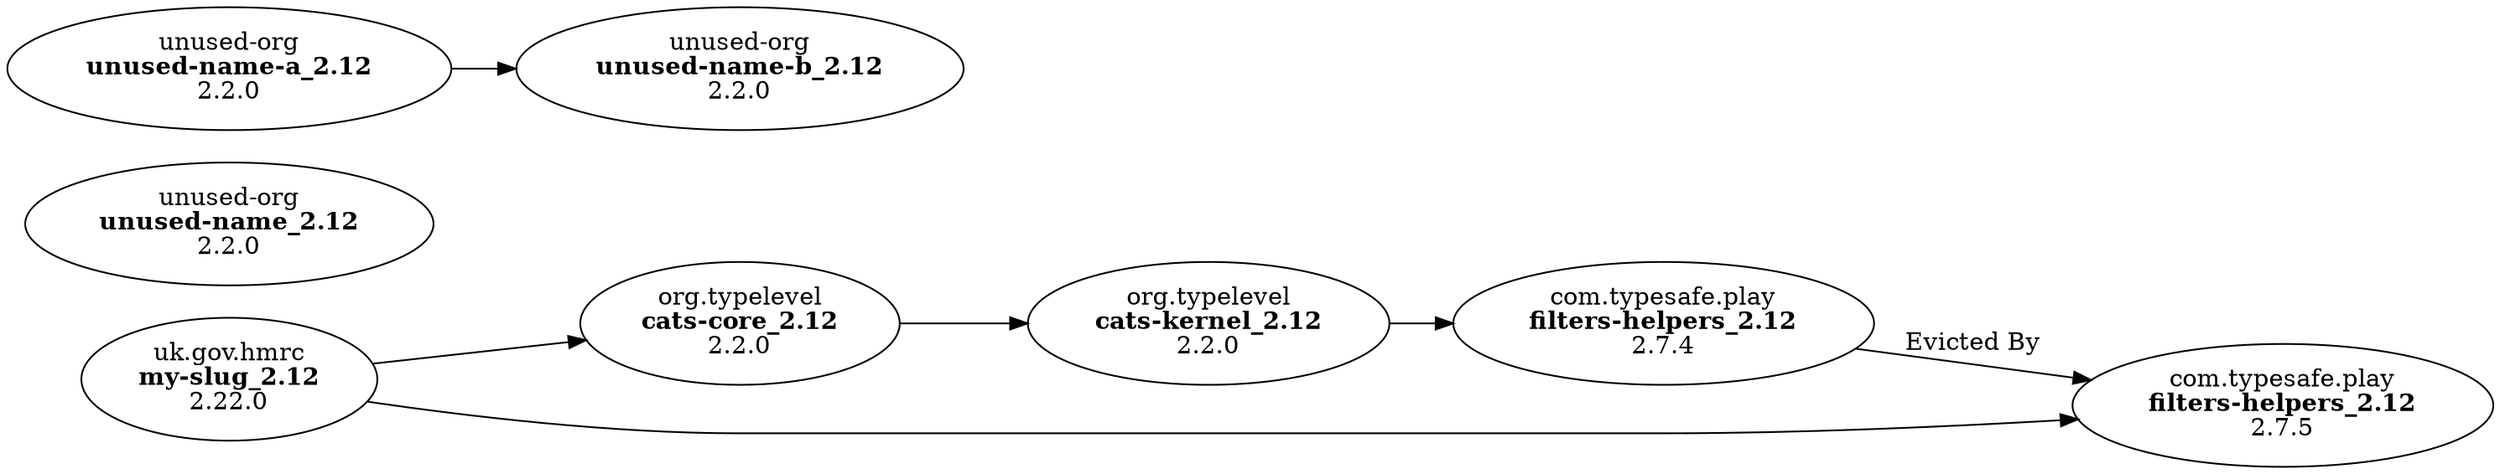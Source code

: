 digraph "dependency-graph" {
    graph[rankdir="LR"]
    edge [
        arrowtail="none"
    ]
    "uk.gov.hmrc:my-slug_2.12:2.22.0"[label=<uk.gov.hmrc<BR/><B>my-slug_2.12</B><BR/>2.22.0> style=""]
    "org.typelevel:cats-core_2.12:2.2.0"[label=<org.typelevel<BR/><B>cats-core_2.12</B><BR/>2.2.0> style=""]
    "com.typesafe.play:filters-helpers_2.12:2.7.5"[label=<com.typesafe.play<BR/><B>filters-helpers_2.12</B><BR/>2.7.5> style=""]
    "com.typesafe.play:filters-helpers_2.12:2.7.4"[label=<com.typesafe.play<BR/><B>filters-helpers_2.12</B><BR/>2.7.4> style="stroke-dasharray: 5,5"]
    "org.typelevel:cats-kernel_2.12:2.2.0"[label=<org.typelevel<BR/><B>cats-kernel_2.12</B><BR/>2.2.0> style=""]
    "unused-org:unused-name_2.12:2.2.0"[label=<unused-org<BR/><B>unused-name_2.12</B><BR/>2.2.0> style=""]
    "unused-org:unused-name-a_2.12:2.2.0"[label=<unused-org<BR/><B>unused-name-a_2.12</B><BR/>2.2.0> style=""]
    "unused-org:unused-name-b_2.12:2.2.0"[label=<unused-org<BR/><B>unused-name-b_2.12</B><BR/>2.2.0> style=""]
    "uk.gov.hmrc:my-slug_2.12:2.22.0" -> "org.typelevel:cats-core_2.12:2.2.0"
    "uk.gov.hmrc:my-slug_2.12:2.22.0" -> "com.typesafe.play:filters-helpers_2.12:2.7.5"
    "org.typelevel:cats-core_2.12:2.2.0" -> "org.typelevel:cats-kernel_2.12:2.2.0"
    "org.typelevel:cats-kernel_2.12:2.2.0" -> "com.typesafe.play:filters-helpers_2.12:2.7.4"
    "com.typesafe.play:filters-helpers_2.12:2.7.4" -> "com.typesafe.play:filters-helpers_2.12:2.7.5" [label="Evicted By" style="stroke-dasharray: 5,5"]
    "unused-org:unused-name-a_2.12:2.2.0" -> "unused-org:unused-name-b_2.12:2.2.0"
}

